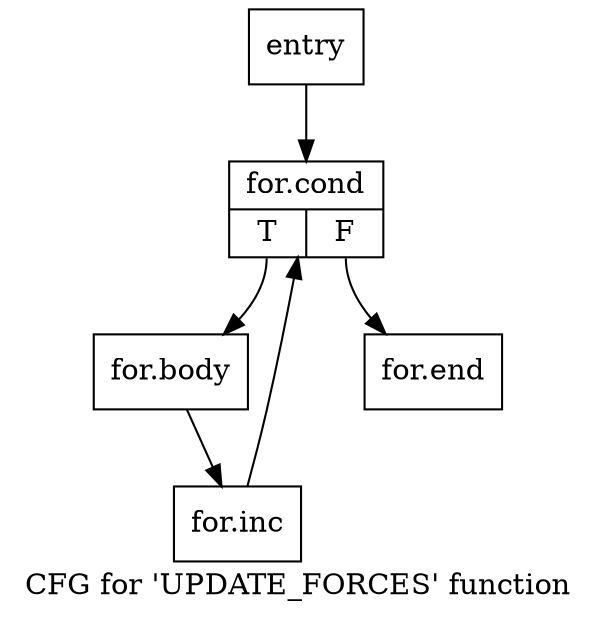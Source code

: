 digraph "CFG for 'UPDATE_FORCES' function" {
	label="CFG for 'UPDATE_FORCES' function";

	Node0x5f56d50 [shape=record,label="{entry}"];
	Node0x5f56d50 -> Node0x5f56fe0;
	Node0x5f56fe0 [shape=record,label="{for.cond|{<s0>T|<s1>F}}"];
	Node0x5f56fe0:s0 -> Node0x5f70fb0;
	Node0x5f56fe0:s1 -> Node0x5f71030;
	Node0x5f70fb0 [shape=record,label="{for.body}"];
	Node0x5f70fb0 -> Node0x5f70e20;
	Node0x5f70e20 [shape=record,label="{for.inc}"];
	Node0x5f70e20 -> Node0x5f56fe0;
	Node0x5f71030 [shape=record,label="{for.end}"];
}

